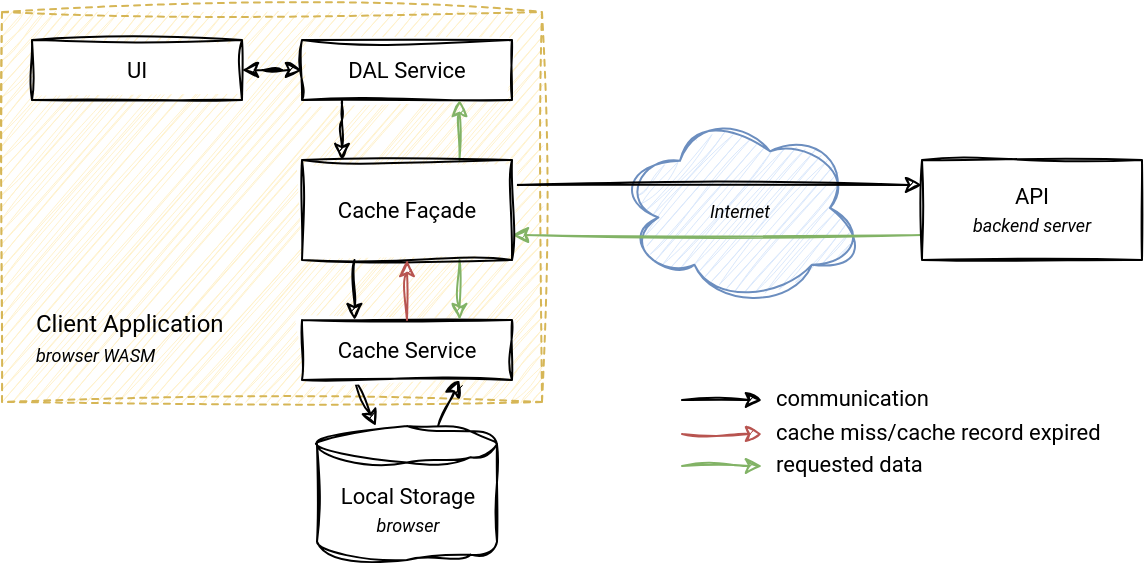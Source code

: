 <mxfile version="24.3.1" type="device">
  <diagram name="Page-1" id="Ar5Fvcv2Qq2U9sIU4VO9">
    <mxGraphModel dx="574" dy="298" grid="1" gridSize="10" guides="1" tooltips="1" connect="1" arrows="1" fold="1" page="1" pageScale="1" pageWidth="827" pageHeight="1169" math="0" shadow="0">
      <root>
        <mxCell id="0" />
        <mxCell id="1" parent="0" />
        <mxCell id="fRoHSWvrRWju-dy-VI0X-46" value="" style="rounded=0;whiteSpace=wrap;html=1;fillColor=none;strokeColor=none;" parent="1" vertex="1">
          <mxGeometry x="119" y="200" width="572" height="283" as="geometry" />
        </mxCell>
        <mxCell id="fRoHSWvrRWju-dy-VI0X-31" value="&lt;div&gt;&lt;font face=&quot;Roboto&quot; data-font-src=&quot;https://fonts.googleapis.com/css?family=Roboto&quot;&gt;Client Application&lt;/font&gt;&lt;/div&gt;&lt;div&gt;&lt;font face=&quot;Roboto&quot; data-font-src=&quot;https://fonts.googleapis.com/css?family=Roboto&quot;&gt;&lt;i&gt;&lt;font style=&quot;font-size: 9px;&quot; data-font-src=&quot;https://fonts.googleapis.com/css?family=Roboto&quot;&gt;browser WASM&lt;/font&gt;&lt;/i&gt;&lt;br&gt;&lt;/font&gt;&lt;/div&gt;" style="rounded=0;whiteSpace=wrap;html=1;fillColor=#fff2cc;strokeColor=#d6b656;dashed=1;align=left;verticalAlign=bottom;spacing=17;strokeWidth=1;sketch=1;curveFitting=1;jiggle=2;" parent="1" vertex="1">
          <mxGeometry x="120" y="206" width="270" height="195" as="geometry" />
        </mxCell>
        <mxCell id="fRoHSWvrRWju-dy-VI0X-19" value="Internet" style="ellipse;shape=cloud;whiteSpace=wrap;html=1;rounded=0;sketch=1;jiggle=2;curveFitting=1;strokeColor=#6c8ebf;align=center;verticalAlign=middle;fontFamily=Roboto;fontSize=9;labelBackgroundColor=none;fillColor=#dae8fc;fontSource=https%3A%2F%2Ffonts.googleapis.com%2Fcss%3Ffamily%3DRoboto;fontStyle=2;spacingTop=3;" parent="1" vertex="1">
          <mxGeometry x="429" y="256.75" width="120" height="94.5" as="geometry" />
        </mxCell>
        <mxCell id="fRoHSWvrRWju-dy-VI0X-14" style="rounded=0;orthogonalLoop=1;jettySize=auto;html=1;exitX=0.25;exitY=1;exitDx=0;exitDy=0;sketch=1;jiggle=2;curveFitting=1;strokeColor=default;align=center;verticalAlign=middle;fontFamily=Helvetica;fontSize=11;fontColor=default;labelBackgroundColor=default;endArrow=classic;" parent="1" source="fRoHSWvrRWju-dy-VI0X-2" target="fRoHSWvrRWju-dy-VI0X-7" edge="1">
          <mxGeometry relative="1" as="geometry" />
        </mxCell>
        <mxCell id="fRoHSWvrRWju-dy-VI0X-2" value="Cache Service" style="rounded=0;whiteSpace=wrap;html=1;fontFamily=Roboto;sketch=1;jiggle=2;curveFitting=1;strokeColor=default;align=center;verticalAlign=middle;fontSize=11;fontColor=default;labelBackgroundColor=default;fontSource=https%3A%2F%2Ffonts.googleapis.com%2Fcss%3Ffamily%3DRoboto;" parent="1" vertex="1">
          <mxGeometry x="270" y="360" width="105" height="30" as="geometry" />
        </mxCell>
        <mxCell id="fRoHSWvrRWju-dy-VI0X-12" style="edgeStyle=orthogonalEdgeStyle;rounded=0;orthogonalLoop=1;jettySize=auto;html=1;exitX=0;exitY=0.75;exitDx=0;exitDy=0;entryX=1;entryY=0.75;entryDx=0;entryDy=0;fillColor=#d5e8d4;strokeColor=#82b366;sketch=1;jiggle=2;curveFitting=1;align=center;verticalAlign=middle;fontFamily=Helvetica;fontSize=11;fontColor=default;labelBackgroundColor=default;endArrow=classic;" parent="1" source="fRoHSWvrRWju-dy-VI0X-3" target="fRoHSWvrRWju-dy-VI0X-5" edge="1">
          <mxGeometry relative="1" as="geometry">
            <mxPoint x="550.0" y="317.5" as="sourcePoint" />
            <Array as="points" />
          </mxGeometry>
        </mxCell>
        <mxCell id="fRoHSWvrRWju-dy-VI0X-3" value="&lt;div&gt;API&lt;br&gt;&lt;i&gt;&lt;font style=&quot;font-size: 9px;&quot;&gt;backend server&lt;/font&gt;&lt;/i&gt;&lt;br&gt;&lt;/div&gt;" style="rounded=0;whiteSpace=wrap;html=1;fontFamily=Roboto;sketch=1;jiggle=2;curveFitting=1;strokeColor=default;align=center;verticalAlign=middle;fontSize=11;fontColor=default;labelBackgroundColor=default;fontSource=https%3A%2F%2Ffonts.googleapis.com%2Fcss%3Ffamily%3DRoboto;spacingRight=0;" parent="1" vertex="1">
          <mxGeometry x="580" y="280" width="110" height="50" as="geometry" />
        </mxCell>
        <mxCell id="fRoHSWvrRWju-dy-VI0X-4" value="DAL Service" style="rounded=0;whiteSpace=wrap;html=1;fontFamily=Roboto;sketch=1;jiggle=2;curveFitting=1;strokeColor=default;align=center;verticalAlign=middle;fontSize=11;fontColor=default;labelBackgroundColor=default;fontSource=https%3A%2F%2Ffonts.googleapis.com%2Fcss%3Ffamily%3DRoboto;" parent="1" vertex="1">
          <mxGeometry x="270" y="220" width="105" height="30" as="geometry" />
        </mxCell>
        <mxCell id="fRoHSWvrRWju-dy-VI0X-11" style="edgeStyle=orthogonalEdgeStyle;rounded=0;orthogonalLoop=1;jettySize=auto;html=1;exitX=0.75;exitY=0;exitDx=0;exitDy=0;entryX=0.75;entryY=1;entryDx=0;entryDy=0;sketch=1;jiggle=2;curveFitting=1;strokeColor=#82b366;align=center;verticalAlign=middle;fontFamily=Helvetica;fontSize=11;fontColor=default;labelBackgroundColor=default;endArrow=classic;fillColor=#d5e8d4;" parent="1" source="fRoHSWvrRWju-dy-VI0X-5" target="fRoHSWvrRWju-dy-VI0X-4" edge="1">
          <mxGeometry relative="1" as="geometry" />
        </mxCell>
        <mxCell id="fRoHSWvrRWju-dy-VI0X-18" style="edgeStyle=orthogonalEdgeStyle;rounded=0;orthogonalLoop=1;jettySize=auto;html=1;exitX=0.75;exitY=1;exitDx=0;exitDy=0;entryX=0.75;entryY=0;entryDx=0;entryDy=0;sketch=1;jiggle=2;curveFitting=1;strokeColor=#82b366;align=center;verticalAlign=middle;fontFamily=Helvetica;fontSize=11;fontColor=default;labelBackgroundColor=default;endArrow=classic;fillColor=#d5e8d4;" parent="1" source="fRoHSWvrRWju-dy-VI0X-5" target="fRoHSWvrRWju-dy-VI0X-2" edge="1">
          <mxGeometry relative="1" as="geometry" />
        </mxCell>
        <mxCell id="fRoHSWvrRWju-dy-VI0X-30" style="edgeStyle=orthogonalEdgeStyle;rounded=0;orthogonalLoop=1;jettySize=auto;html=1;exitX=1;exitY=0.25;exitDx=0;exitDy=0;entryX=0;entryY=0.25;entryDx=0;entryDy=0;sketch=1;jiggle=2;curveFitting=1;strokeColor=default;align=center;verticalAlign=middle;fontFamily=Helvetica;fontSize=11;fontColor=default;labelBackgroundColor=default;endArrow=classic;" parent="1" source="fRoHSWvrRWju-dy-VI0X-5" target="fRoHSWvrRWju-dy-VI0X-3" edge="1">
          <mxGeometry relative="1" as="geometry" />
        </mxCell>
        <mxCell id="fRoHSWvrRWju-dy-VI0X-44" style="edgeStyle=orthogonalEdgeStyle;rounded=0;orthogonalLoop=1;jettySize=auto;html=1;exitX=0.25;exitY=1;exitDx=0;exitDy=0;entryX=0.25;entryY=0;entryDx=0;entryDy=0;sketch=1;curveFitting=1;jiggle=2;" parent="1" source="fRoHSWvrRWju-dy-VI0X-5" target="fRoHSWvrRWju-dy-VI0X-2" edge="1">
          <mxGeometry relative="1" as="geometry" />
        </mxCell>
        <mxCell id="fRoHSWvrRWju-dy-VI0X-5" value="Cache Façade" style="rounded=0;whiteSpace=wrap;html=1;fontFamily=Roboto;sketch=1;jiggle=2;curveFitting=1;strokeColor=default;align=center;verticalAlign=middle;fontSize=11;fontColor=default;labelBackgroundColor=default;fontSource=https%3A%2F%2Ffonts.googleapis.com%2Fcss%3Ffamily%3DRoboto;" parent="1" vertex="1">
          <mxGeometry x="270" y="280" width="105" height="50" as="geometry" />
        </mxCell>
        <mxCell id="fRoHSWvrRWju-dy-VI0X-15" style="rounded=0;orthogonalLoop=1;jettySize=auto;html=1;entryX=0.75;entryY=1;entryDx=0;entryDy=0;sketch=1;jiggle=2;curveFitting=1;strokeColor=default;align=center;verticalAlign=middle;fontFamily=Helvetica;fontSize=11;fontColor=default;labelBackgroundColor=default;endArrow=classic;" parent="1" source="fRoHSWvrRWju-dy-VI0X-7" target="fRoHSWvrRWju-dy-VI0X-2" edge="1">
          <mxGeometry relative="1" as="geometry" />
        </mxCell>
        <mxCell id="fRoHSWvrRWju-dy-VI0X-7" value="Local Storage&lt;br&gt;&lt;font size=&quot;1&quot;&gt;&lt;i&gt;&lt;font style=&quot;font-size: 9px;&quot;&gt;browser&lt;/font&gt;&lt;/i&gt;&lt;/font&gt;" style="shape=cylinder3;whiteSpace=wrap;html=1;boundedLbl=1;backgroundOutline=1;size=9.143;fontFamily=Roboto;rounded=0;sketch=1;jiggle=2;curveFitting=1;strokeColor=default;align=center;verticalAlign=middle;fontSize=11;fontColor=default;labelBackgroundColor=default;fontSource=https%3A%2F%2Ffonts.googleapis.com%2Fcss%3Ffamily%3DRoboto;" parent="1" vertex="1">
          <mxGeometry x="277.5" y="413" width="90" height="67" as="geometry" />
        </mxCell>
        <mxCell id="fRoHSWvrRWju-dy-VI0X-34" value="" style="endArrow=classic;html=1;rounded=0;sketch=1;curveFitting=1;jiggle=2;fontFamily=Roboto;fontSource=https%3A%2F%2Ffonts.googleapis.com%2Fcss%3Ffamily%3DRoboto;align=left;spacingTop=0;" parent="1" edge="1">
          <mxGeometry width="50" height="50" relative="1" as="geometry">
            <mxPoint x="460" y="400" as="sourcePoint" />
            <mxPoint x="500" y="400" as="targetPoint" />
          </mxGeometry>
        </mxCell>
        <mxCell id="fRoHSWvrRWju-dy-VI0X-38" value="communication" style="edgeLabel;html=1;align=left;verticalAlign=middle;resizable=0;points=[];spacingLeft=45;spacingBottom=2;fontFamily=Roboto;fontSource=https%3A%2F%2Ffonts.googleapis.com%2Fcss%3Ffamily%3DRoboto;" parent="fRoHSWvrRWju-dy-VI0X-34" vertex="1" connectable="0">
          <mxGeometry x="-0.2" relative="1" as="geometry">
            <mxPoint x="-16" as="offset" />
          </mxGeometry>
        </mxCell>
        <mxCell id="fRoHSWvrRWju-dy-VI0X-35" value="UI" style="rounded=0;whiteSpace=wrap;html=1;fontFamily=Roboto;sketch=1;jiggle=2;curveFitting=1;strokeColor=default;align=center;verticalAlign=middle;fontSize=11;fontColor=default;labelBackgroundColor=default;fontSource=https%3A%2F%2Ffonts.googleapis.com%2Fcss%3Ffamily%3DRoboto;" parent="1" vertex="1">
          <mxGeometry x="135" y="220" width="105" height="30" as="geometry" />
        </mxCell>
        <mxCell id="fRoHSWvrRWju-dy-VI0X-39" value="" style="endArrow=classic;html=1;rounded=0;sketch=1;curveFitting=1;jiggle=2;fontFamily=Roboto;fontSource=https%3A%2F%2Ffonts.googleapis.com%2Fcss%3Ffamily%3DRoboto;align=left;spacingTop=0;fillColor=#f8cecc;strokeColor=#b85450;" parent="1" edge="1">
          <mxGeometry width="50" height="50" relative="1" as="geometry">
            <mxPoint x="460" y="417" as="sourcePoint" />
            <mxPoint x="500" y="417" as="targetPoint" />
          </mxGeometry>
        </mxCell>
        <mxCell id="fRoHSWvrRWju-dy-VI0X-40" value="cache miss/cache record expired" style="edgeLabel;html=1;align=left;verticalAlign=middle;resizable=0;points=[];spacingLeft=45;spacingBottom=2;fontFamily=Roboto;fontSource=https%3A%2F%2Ffonts.googleapis.com%2Fcss%3Ffamily%3DRoboto;" parent="fRoHSWvrRWju-dy-VI0X-39" vertex="1" connectable="0">
          <mxGeometry x="-0.2" relative="1" as="geometry">
            <mxPoint x="-16" as="offset" />
          </mxGeometry>
        </mxCell>
        <mxCell id="fRoHSWvrRWju-dy-VI0X-41" value="" style="endArrow=classic;html=1;rounded=0;sketch=1;curveFitting=1;jiggle=2;fontFamily=Roboto;fontSource=https%3A%2F%2Ffonts.googleapis.com%2Fcss%3Ffamily%3DRoboto;align=left;spacingTop=0;fillColor=#d5e8d4;strokeColor=#82b366;" parent="1" edge="1">
          <mxGeometry width="50" height="50" relative="1" as="geometry">
            <mxPoint x="460" y="433" as="sourcePoint" />
            <mxPoint x="500" y="433" as="targetPoint" />
          </mxGeometry>
        </mxCell>
        <mxCell id="fRoHSWvrRWju-dy-VI0X-42" value="requested data" style="edgeLabel;html=1;align=left;verticalAlign=middle;resizable=0;points=[];spacingLeft=45;spacingBottom=2;fontFamily=Roboto;fontSource=https%3A%2F%2Ffonts.googleapis.com%2Fcss%3Ffamily%3DRoboto;" parent="fRoHSWvrRWju-dy-VI0X-41" vertex="1" connectable="0">
          <mxGeometry x="-0.2" relative="1" as="geometry">
            <mxPoint x="-16" as="offset" />
          </mxGeometry>
        </mxCell>
        <mxCell id="fRoHSWvrRWju-dy-VI0X-43" style="edgeStyle=orthogonalEdgeStyle;rounded=0;orthogonalLoop=1;jettySize=auto;html=1;exitX=0.5;exitY=0;exitDx=0;exitDy=0;entryX=0.5;entryY=1;entryDx=0;entryDy=0;sketch=1;jiggle=2;curveFitting=1;strokeColor=#b85450;align=center;verticalAlign=middle;fontFamily=Helvetica;fontSize=11;fontColor=default;labelBackgroundColor=default;endArrow=classic;fillColor=#f8cecc;" parent="1" source="fRoHSWvrRWju-dy-VI0X-2" target="fRoHSWvrRWju-dy-VI0X-5" edge="1">
          <mxGeometry relative="1" as="geometry" />
        </mxCell>
        <mxCell id="fRoHSWvrRWju-dy-VI0X-9" style="edgeStyle=orthogonalEdgeStyle;rounded=0;orthogonalLoop=1;jettySize=auto;html=1;sketch=1;curveFitting=1;jiggle=2;" parent="1" source="fRoHSWvrRWju-dy-VI0X-4" target="fRoHSWvrRWju-dy-VI0X-5" edge="1">
          <mxGeometry relative="1" as="geometry">
            <Array as="points">
              <mxPoint x="290" y="260" />
              <mxPoint x="290" y="260" />
            </Array>
          </mxGeometry>
        </mxCell>
        <mxCell id="fRoHSWvrRWju-dy-VI0X-36" style="edgeStyle=orthogonalEdgeStyle;rounded=0;orthogonalLoop=1;jettySize=auto;html=1;startArrow=classic;startFill=1;sketch=1;curveFitting=1;jiggle=2;" parent="1" source="fRoHSWvrRWju-dy-VI0X-35" target="fRoHSWvrRWju-dy-VI0X-4" edge="1">
          <mxGeometry relative="1" as="geometry" />
        </mxCell>
      </root>
    </mxGraphModel>
  </diagram>
</mxfile>
